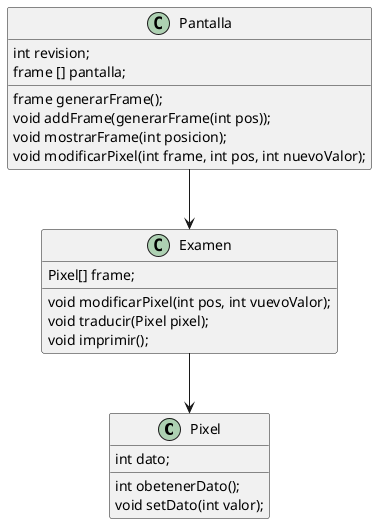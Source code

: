 @startuml
class Pixel {
int dato;
int obetenerDato();
void setDato(int valor);
}

class Examen {
Pixel[] frame;
void modificarPixel(int pos, int vuevoValor);
void traducir(Pixel pixel);
void imprimir();

}
class Pantalla {
int revision;
frame [] pantalla;
frame generarFrame();
void addFrame(generarFrame(int pos));
void mostrarFrame(int posicion);
void modificarPixel(int frame, int pos, int nuevoValor);
}

Pantalla --> Examen
Examen --> Pixel

@enduml